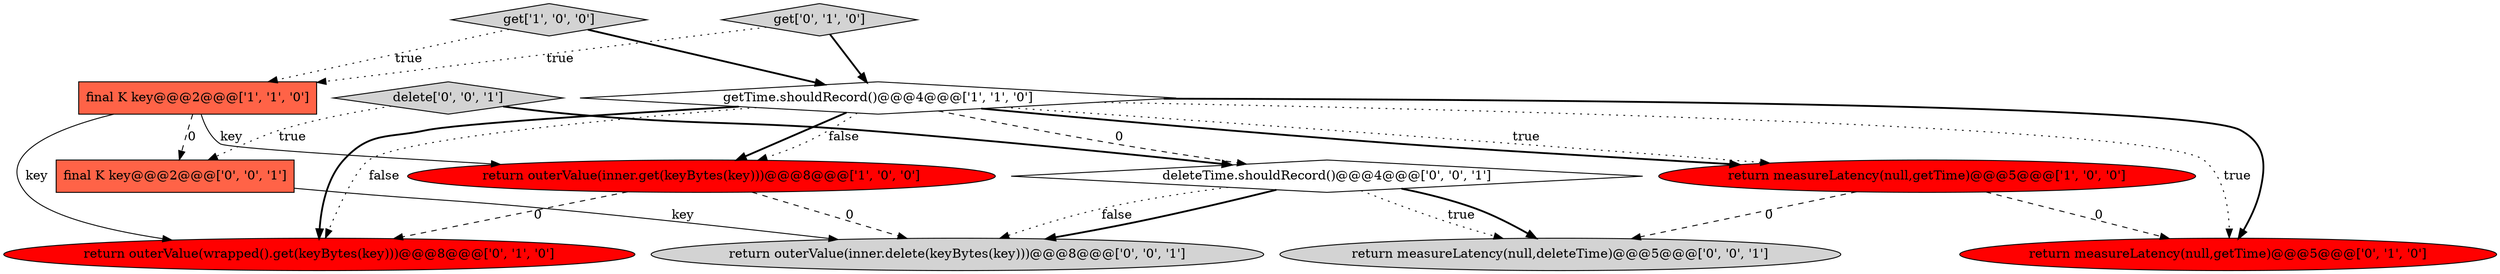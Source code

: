 digraph {
6 [style = filled, label = "return outerValue(wrapped().get(keyBytes(key)))@@@8@@@['0', '1', '0']", fillcolor = red, shape = ellipse image = "AAA1AAABBB2BBB"];
4 [style = filled, label = "get['1', '0', '0']", fillcolor = lightgray, shape = diamond image = "AAA0AAABBB1BBB"];
3 [style = filled, label = "return measureLatency(null,getTime)@@@5@@@['1', '0', '0']", fillcolor = red, shape = ellipse image = "AAA1AAABBB1BBB"];
7 [style = filled, label = "get['0', '1', '0']", fillcolor = lightgray, shape = diamond image = "AAA0AAABBB2BBB"];
10 [style = filled, label = "return outerValue(inner.delete(keyBytes(key)))@@@8@@@['0', '0', '1']", fillcolor = lightgray, shape = ellipse image = "AAA0AAABBB3BBB"];
9 [style = filled, label = "return measureLatency(null,deleteTime)@@@5@@@['0', '0', '1']", fillcolor = lightgray, shape = ellipse image = "AAA0AAABBB3BBB"];
0 [style = filled, label = "return outerValue(inner.get(keyBytes(key)))@@@8@@@['1', '0', '0']", fillcolor = red, shape = ellipse image = "AAA1AAABBB1BBB"];
5 [style = filled, label = "return measureLatency(null,getTime)@@@5@@@['0', '1', '0']", fillcolor = red, shape = ellipse image = "AAA1AAABBB2BBB"];
11 [style = filled, label = "deleteTime.shouldRecord()@@@4@@@['0', '0', '1']", fillcolor = white, shape = diamond image = "AAA0AAABBB3BBB"];
2 [style = filled, label = "final K key@@@2@@@['1', '1', '0']", fillcolor = tomato, shape = box image = "AAA0AAABBB1BBB"];
12 [style = filled, label = "final K key@@@2@@@['0', '0', '1']", fillcolor = tomato, shape = box image = "AAA0AAABBB3BBB"];
8 [style = filled, label = "delete['0', '0', '1']", fillcolor = lightgray, shape = diamond image = "AAA0AAABBB3BBB"];
1 [style = filled, label = "getTime.shouldRecord()@@@4@@@['1', '1', '0']", fillcolor = white, shape = diamond image = "AAA0AAABBB1BBB"];
1->5 [style = bold, label=""];
3->5 [style = dashed, label="0"];
7->2 [style = dotted, label="true"];
7->1 [style = bold, label=""];
0->6 [style = dashed, label="0"];
1->3 [style = bold, label=""];
11->9 [style = dotted, label="true"];
12->10 [style = solid, label="key"];
1->0 [style = bold, label=""];
1->6 [style = dotted, label="false"];
11->9 [style = bold, label=""];
0->10 [style = dashed, label="0"];
4->2 [style = dotted, label="true"];
1->3 [style = dotted, label="true"];
2->12 [style = dashed, label="0"];
2->6 [style = solid, label="key"];
1->6 [style = bold, label=""];
8->12 [style = dotted, label="true"];
3->9 [style = dashed, label="0"];
11->10 [style = bold, label=""];
1->11 [style = dashed, label="0"];
2->0 [style = solid, label="key"];
4->1 [style = bold, label=""];
11->10 [style = dotted, label="false"];
8->11 [style = bold, label=""];
1->5 [style = dotted, label="true"];
1->0 [style = dotted, label="false"];
}

